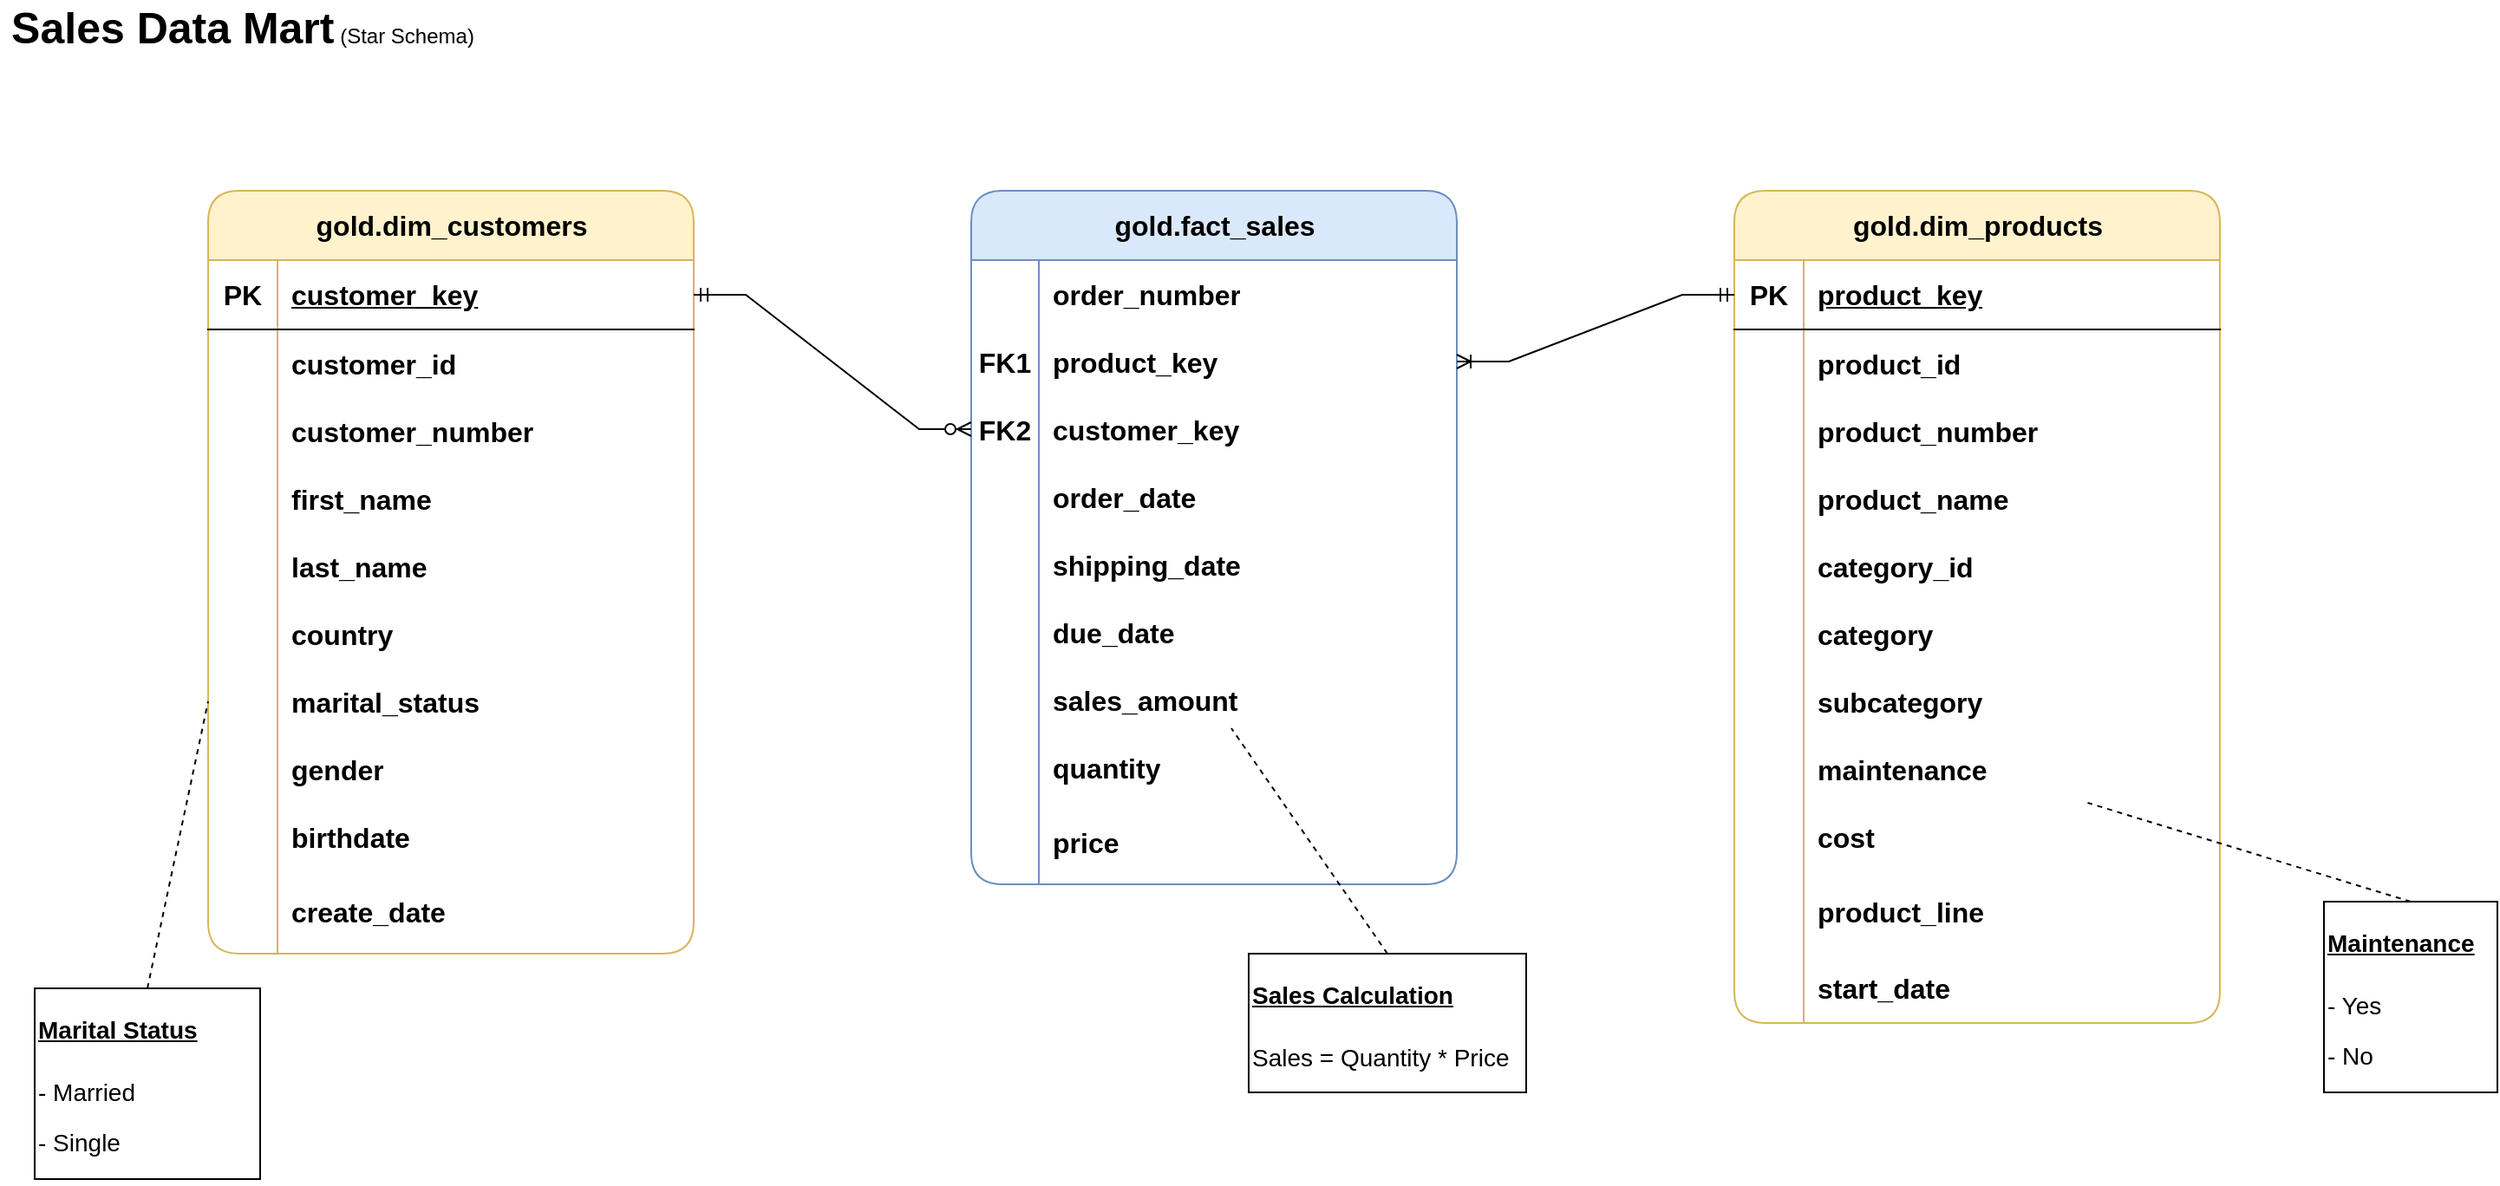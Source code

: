 <mxfile version="27.0.9">
  <diagram name="Page-1" id="QLJ5F9rMk6sv4ZRZFktZ">
    <mxGraphModel dx="662" dy="1015" grid="1" gridSize="10" guides="1" tooltips="1" connect="1" arrows="1" fold="1" page="1" pageScale="1" pageWidth="1920" pageHeight="1200" math="0" shadow="0">
      <root>
        <mxCell id="0" />
        <mxCell id="1" parent="0" />
        <mxCell id="c9gzcdYkhfpSSNdLox6r-1" value="&lt;b&gt;&lt;font style=&quot;font-size: 25px;&quot;&gt;Sales Data Mart&lt;/font&gt;&lt;/b&gt; (Star Schema)" style="text;html=1;align=center;verticalAlign=middle;whiteSpace=wrap;rounded=0;" parent="1" vertex="1">
          <mxGeometry x="40" y="50" width="280" height="30" as="geometry" />
        </mxCell>
        <mxCell id="c9gzcdYkhfpSSNdLox6r-2" value="gold.dim_customers" style="shape=table;startSize=40;container=1;collapsible=1;childLayout=tableLayout;fixedRows=1;rowLines=0;fontStyle=1;align=center;resizeLast=1;html=1;rounded=1;fontSize=16;fillColor=#fff2cc;strokeColor=#d6b656;" parent="1" vertex="1">
          <mxGeometry x="160" y="160" width="280" height="440" as="geometry" />
        </mxCell>
        <mxCell id="c9gzcdYkhfpSSNdLox6r-3" value="" style="shape=tableRow;horizontal=0;startSize=0;swimlaneHead=0;swimlaneBody=0;fillColor=none;collapsible=0;dropTarget=0;points=[[0,0.5],[1,0.5]];portConstraint=eastwest;top=0;left=0;right=0;bottom=1;fontSize=16;fontStyle=1" parent="c9gzcdYkhfpSSNdLox6r-2" vertex="1">
          <mxGeometry y="40" width="280" height="40" as="geometry" />
        </mxCell>
        <mxCell id="c9gzcdYkhfpSSNdLox6r-4" value="PK" style="shape=partialRectangle;connectable=0;fillColor=none;top=0;left=0;bottom=0;right=0;fontStyle=1;overflow=hidden;whiteSpace=wrap;html=1;fontSize=16;" parent="c9gzcdYkhfpSSNdLox6r-3" vertex="1">
          <mxGeometry width="40" height="40" as="geometry">
            <mxRectangle width="40" height="40" as="alternateBounds" />
          </mxGeometry>
        </mxCell>
        <mxCell id="c9gzcdYkhfpSSNdLox6r-5" value="customer_key" style="shape=partialRectangle;connectable=0;fillColor=none;top=0;left=0;bottom=0;right=0;align=left;spacingLeft=6;fontStyle=5;overflow=hidden;whiteSpace=wrap;html=1;fontSize=16;" parent="c9gzcdYkhfpSSNdLox6r-3" vertex="1">
          <mxGeometry x="40" width="240" height="40" as="geometry">
            <mxRectangle width="240" height="40" as="alternateBounds" />
          </mxGeometry>
        </mxCell>
        <mxCell id="c9gzcdYkhfpSSNdLox6r-6" value="" style="shape=tableRow;horizontal=0;startSize=0;swimlaneHead=0;swimlaneBody=0;fillColor=none;collapsible=0;dropTarget=0;points=[[0,0.5],[1,0.5]];portConstraint=eastwest;top=0;left=0;right=0;bottom=0;fontSize=16;fontStyle=1" parent="c9gzcdYkhfpSSNdLox6r-2" vertex="1">
          <mxGeometry y="80" width="280" height="39" as="geometry" />
        </mxCell>
        <mxCell id="c9gzcdYkhfpSSNdLox6r-7" value="" style="shape=partialRectangle;connectable=0;fillColor=none;top=0;left=0;bottom=0;right=0;editable=1;overflow=hidden;whiteSpace=wrap;html=1;fontSize=16;fontStyle=1" parent="c9gzcdYkhfpSSNdLox6r-6" vertex="1">
          <mxGeometry width="40" height="39" as="geometry">
            <mxRectangle width="40" height="39" as="alternateBounds" />
          </mxGeometry>
        </mxCell>
        <mxCell id="c9gzcdYkhfpSSNdLox6r-8" value="customer_id" style="shape=partialRectangle;connectable=0;fillColor=none;top=0;left=0;bottom=0;right=0;align=left;spacingLeft=6;overflow=hidden;whiteSpace=wrap;html=1;fontSize=16;fontStyle=1" parent="c9gzcdYkhfpSSNdLox6r-6" vertex="1">
          <mxGeometry x="40" width="240" height="39" as="geometry">
            <mxRectangle width="240" height="39" as="alternateBounds" />
          </mxGeometry>
        </mxCell>
        <mxCell id="c9gzcdYkhfpSSNdLox6r-9" value="" style="shape=tableRow;horizontal=0;startSize=0;swimlaneHead=0;swimlaneBody=0;fillColor=none;collapsible=0;dropTarget=0;points=[[0,0.5],[1,0.5]];portConstraint=eastwest;top=0;left=0;right=0;bottom=0;fontSize=16;fontStyle=1" parent="c9gzcdYkhfpSSNdLox6r-2" vertex="1">
          <mxGeometry y="119" width="280" height="39" as="geometry" />
        </mxCell>
        <mxCell id="c9gzcdYkhfpSSNdLox6r-10" value="" style="shape=partialRectangle;connectable=0;fillColor=none;top=0;left=0;bottom=0;right=0;editable=1;overflow=hidden;whiteSpace=wrap;html=1;fontSize=16;fontStyle=1" parent="c9gzcdYkhfpSSNdLox6r-9" vertex="1">
          <mxGeometry width="40" height="39" as="geometry">
            <mxRectangle width="40" height="39" as="alternateBounds" />
          </mxGeometry>
        </mxCell>
        <mxCell id="c9gzcdYkhfpSSNdLox6r-11" value="customer_number" style="shape=partialRectangle;connectable=0;fillColor=none;top=0;left=0;bottom=0;right=0;align=left;spacingLeft=6;overflow=hidden;whiteSpace=wrap;html=1;fontSize=16;fontStyle=1" parent="c9gzcdYkhfpSSNdLox6r-9" vertex="1">
          <mxGeometry x="40" width="240" height="39" as="geometry">
            <mxRectangle width="240" height="39" as="alternateBounds" />
          </mxGeometry>
        </mxCell>
        <mxCell id="c9gzcdYkhfpSSNdLox6r-12" value="" style="shape=tableRow;horizontal=0;startSize=0;swimlaneHead=0;swimlaneBody=0;fillColor=none;collapsible=0;dropTarget=0;points=[[0,0.5],[1,0.5]];portConstraint=eastwest;top=0;left=0;right=0;bottom=0;fontSize=16;fontStyle=1" parent="c9gzcdYkhfpSSNdLox6r-2" vertex="1">
          <mxGeometry y="158" width="280" height="39" as="geometry" />
        </mxCell>
        <mxCell id="c9gzcdYkhfpSSNdLox6r-13" value="" style="shape=partialRectangle;connectable=0;fillColor=none;top=0;left=0;bottom=0;right=0;editable=1;overflow=hidden;whiteSpace=wrap;html=1;fontSize=16;fontStyle=1" parent="c9gzcdYkhfpSSNdLox6r-12" vertex="1">
          <mxGeometry width="40" height="39" as="geometry">
            <mxRectangle width="40" height="39" as="alternateBounds" />
          </mxGeometry>
        </mxCell>
        <mxCell id="c9gzcdYkhfpSSNdLox6r-14" value="first_name" style="shape=partialRectangle;connectable=0;fillColor=none;top=0;left=0;bottom=0;right=0;align=left;spacingLeft=6;overflow=hidden;whiteSpace=wrap;html=1;fontSize=16;fontStyle=1" parent="c9gzcdYkhfpSSNdLox6r-12" vertex="1">
          <mxGeometry x="40" width="240" height="39" as="geometry">
            <mxRectangle width="240" height="39" as="alternateBounds" />
          </mxGeometry>
        </mxCell>
        <mxCell id="c9gzcdYkhfpSSNdLox6r-22" style="shape=tableRow;horizontal=0;startSize=0;swimlaneHead=0;swimlaneBody=0;fillColor=none;collapsible=0;dropTarget=0;points=[[0,0.5],[1,0.5]];portConstraint=eastwest;top=0;left=0;right=0;bottom=0;fontSize=16;fontStyle=1" parent="c9gzcdYkhfpSSNdLox6r-2" vertex="1">
          <mxGeometry y="197" width="280" height="39" as="geometry" />
        </mxCell>
        <mxCell id="c9gzcdYkhfpSSNdLox6r-23" style="shape=partialRectangle;connectable=0;fillColor=none;top=0;left=0;bottom=0;right=0;editable=1;overflow=hidden;whiteSpace=wrap;html=1;fontSize=16;fontStyle=1" parent="c9gzcdYkhfpSSNdLox6r-22" vertex="1">
          <mxGeometry width="40" height="39" as="geometry">
            <mxRectangle width="40" height="39" as="alternateBounds" />
          </mxGeometry>
        </mxCell>
        <mxCell id="c9gzcdYkhfpSSNdLox6r-24" value="last_name&lt;span style=&quot;white-space: pre;&quot;&gt;&#x9;&lt;/span&gt;&lt;span style=&quot;white-space: pre;&quot;&gt;&#x9;&lt;/span&gt;&lt;span style=&quot;white-space: pre;&quot;&gt;&#x9;&lt;/span&gt;&lt;span style=&quot;white-space: pre;&quot;&gt;&#x9;&lt;/span&gt;&lt;span style=&quot;white-space: pre;&quot;&gt;&#x9;&lt;/span&gt;" style="shape=partialRectangle;connectable=0;fillColor=none;top=0;left=0;bottom=0;right=0;align=left;spacingLeft=6;overflow=hidden;whiteSpace=wrap;html=1;fontSize=16;fontStyle=1" parent="c9gzcdYkhfpSSNdLox6r-22" vertex="1">
          <mxGeometry x="40" width="240" height="39" as="geometry">
            <mxRectangle width="240" height="39" as="alternateBounds" />
          </mxGeometry>
        </mxCell>
        <mxCell id="c9gzcdYkhfpSSNdLox6r-25" style="shape=tableRow;horizontal=0;startSize=0;swimlaneHead=0;swimlaneBody=0;fillColor=none;collapsible=0;dropTarget=0;points=[[0,0.5],[1,0.5]];portConstraint=eastwest;top=0;left=0;right=0;bottom=0;fontSize=16;fontStyle=1" parent="c9gzcdYkhfpSSNdLox6r-2" vertex="1">
          <mxGeometry y="236" width="280" height="39" as="geometry" />
        </mxCell>
        <mxCell id="c9gzcdYkhfpSSNdLox6r-26" style="shape=partialRectangle;connectable=0;fillColor=none;top=0;left=0;bottom=0;right=0;editable=1;overflow=hidden;whiteSpace=wrap;html=1;fontSize=16;fontStyle=1" parent="c9gzcdYkhfpSSNdLox6r-25" vertex="1">
          <mxGeometry width="40" height="39" as="geometry">
            <mxRectangle width="40" height="39" as="alternateBounds" />
          </mxGeometry>
        </mxCell>
        <mxCell id="c9gzcdYkhfpSSNdLox6r-27" value="country" style="shape=partialRectangle;connectable=0;fillColor=none;top=0;left=0;bottom=0;right=0;align=left;spacingLeft=6;overflow=hidden;whiteSpace=wrap;html=1;fontSize=16;fontStyle=1" parent="c9gzcdYkhfpSSNdLox6r-25" vertex="1">
          <mxGeometry x="40" width="240" height="39" as="geometry">
            <mxRectangle width="240" height="39" as="alternateBounds" />
          </mxGeometry>
        </mxCell>
        <mxCell id="c9gzcdYkhfpSSNdLox6r-28" style="shape=tableRow;horizontal=0;startSize=0;swimlaneHead=0;swimlaneBody=0;fillColor=none;collapsible=0;dropTarget=0;points=[[0,0.5],[1,0.5]];portConstraint=eastwest;top=0;left=0;right=0;bottom=0;fontSize=16;fontStyle=1" parent="c9gzcdYkhfpSSNdLox6r-2" vertex="1">
          <mxGeometry y="275" width="280" height="39" as="geometry" />
        </mxCell>
        <mxCell id="c9gzcdYkhfpSSNdLox6r-29" style="shape=partialRectangle;connectable=0;fillColor=none;top=0;left=0;bottom=0;right=0;editable=1;overflow=hidden;whiteSpace=wrap;html=1;fontSize=16;fontStyle=1" parent="c9gzcdYkhfpSSNdLox6r-28" vertex="1">
          <mxGeometry width="40" height="39" as="geometry">
            <mxRectangle width="40" height="39" as="alternateBounds" />
          </mxGeometry>
        </mxCell>
        <mxCell id="c9gzcdYkhfpSSNdLox6r-30" value="marital_status" style="shape=partialRectangle;connectable=0;fillColor=none;top=0;left=0;bottom=0;right=0;align=left;spacingLeft=6;overflow=hidden;whiteSpace=wrap;html=1;fontSize=16;fontStyle=1" parent="c9gzcdYkhfpSSNdLox6r-28" vertex="1">
          <mxGeometry x="40" width="240" height="39" as="geometry">
            <mxRectangle width="240" height="39" as="alternateBounds" />
          </mxGeometry>
        </mxCell>
        <mxCell id="c9gzcdYkhfpSSNdLox6r-31" style="shape=tableRow;horizontal=0;startSize=0;swimlaneHead=0;swimlaneBody=0;fillColor=none;collapsible=0;dropTarget=0;points=[[0,0.5],[1,0.5]];portConstraint=eastwest;top=0;left=0;right=0;bottom=0;fontSize=16;fontStyle=1" parent="c9gzcdYkhfpSSNdLox6r-2" vertex="1">
          <mxGeometry y="314" width="280" height="39" as="geometry" />
        </mxCell>
        <mxCell id="c9gzcdYkhfpSSNdLox6r-32" style="shape=partialRectangle;connectable=0;fillColor=none;top=0;left=0;bottom=0;right=0;editable=1;overflow=hidden;whiteSpace=wrap;html=1;fontSize=16;fontStyle=1" parent="c9gzcdYkhfpSSNdLox6r-31" vertex="1">
          <mxGeometry width="40" height="39" as="geometry">
            <mxRectangle width="40" height="39" as="alternateBounds" />
          </mxGeometry>
        </mxCell>
        <mxCell id="c9gzcdYkhfpSSNdLox6r-33" value="gender" style="shape=partialRectangle;connectable=0;fillColor=none;top=0;left=0;bottom=0;right=0;align=left;spacingLeft=6;overflow=hidden;whiteSpace=wrap;html=1;fontSize=16;fontStyle=1" parent="c9gzcdYkhfpSSNdLox6r-31" vertex="1">
          <mxGeometry x="40" width="240" height="39" as="geometry">
            <mxRectangle width="240" height="39" as="alternateBounds" />
          </mxGeometry>
        </mxCell>
        <mxCell id="c9gzcdYkhfpSSNdLox6r-34" style="shape=tableRow;horizontal=0;startSize=0;swimlaneHead=0;swimlaneBody=0;fillColor=none;collapsible=0;dropTarget=0;points=[[0,0.5],[1,0.5]];portConstraint=eastwest;top=0;left=0;right=0;bottom=0;fontSize=16;fontStyle=1" parent="c9gzcdYkhfpSSNdLox6r-2" vertex="1">
          <mxGeometry y="353" width="280" height="39" as="geometry" />
        </mxCell>
        <mxCell id="c9gzcdYkhfpSSNdLox6r-35" style="shape=partialRectangle;connectable=0;fillColor=none;top=0;left=0;bottom=0;right=0;editable=1;overflow=hidden;whiteSpace=wrap;html=1;fontSize=16;fontStyle=1" parent="c9gzcdYkhfpSSNdLox6r-34" vertex="1">
          <mxGeometry width="40" height="39" as="geometry">
            <mxRectangle width="40" height="39" as="alternateBounds" />
          </mxGeometry>
        </mxCell>
        <mxCell id="c9gzcdYkhfpSSNdLox6r-36" value="birthdate" style="shape=partialRectangle;connectable=0;fillColor=none;top=0;left=0;bottom=0;right=0;align=left;spacingLeft=6;overflow=hidden;whiteSpace=wrap;html=1;fontSize=16;fontStyle=1" parent="c9gzcdYkhfpSSNdLox6r-34" vertex="1">
          <mxGeometry x="40" width="240" height="39" as="geometry">
            <mxRectangle width="240" height="39" as="alternateBounds" />
          </mxGeometry>
        </mxCell>
        <mxCell id="c9gzcdYkhfpSSNdLox6r-37" style="shape=tableRow;horizontal=0;startSize=0;swimlaneHead=0;swimlaneBody=0;fillColor=none;collapsible=0;dropTarget=0;points=[[0,0.5],[1,0.5]];portConstraint=eastwest;top=0;left=0;right=0;bottom=0;fontSize=16;fontStyle=1" parent="c9gzcdYkhfpSSNdLox6r-2" vertex="1">
          <mxGeometry y="392" width="280" height="48" as="geometry" />
        </mxCell>
        <mxCell id="c9gzcdYkhfpSSNdLox6r-38" style="shape=partialRectangle;connectable=0;fillColor=none;top=0;left=0;bottom=0;right=0;editable=1;overflow=hidden;whiteSpace=wrap;html=1;fontSize=16;fontStyle=1" parent="c9gzcdYkhfpSSNdLox6r-37" vertex="1">
          <mxGeometry width="40" height="48" as="geometry">
            <mxRectangle width="40" height="48" as="alternateBounds" />
          </mxGeometry>
        </mxCell>
        <mxCell id="c9gzcdYkhfpSSNdLox6r-39" value="create_date" style="shape=partialRectangle;connectable=0;fillColor=none;top=0;left=0;bottom=0;right=0;align=left;spacingLeft=6;overflow=hidden;whiteSpace=wrap;html=1;fontSize=16;fontStyle=1" parent="c9gzcdYkhfpSSNdLox6r-37" vertex="1">
          <mxGeometry x="40" width="240" height="48" as="geometry">
            <mxRectangle width="240" height="48" as="alternateBounds" />
          </mxGeometry>
        </mxCell>
        <mxCell id="c9gzcdYkhfpSSNdLox6r-71" value="gold.dim_products" style="shape=table;startSize=40;container=1;collapsible=1;childLayout=tableLayout;fixedRows=1;rowLines=0;fontStyle=1;align=center;resizeLast=1;html=1;rounded=1;fontSize=16;fillColor=#fff2cc;strokeColor=#d6b656;" parent="1" vertex="1">
          <mxGeometry x="1040" y="160" width="280" height="480.0" as="geometry" />
        </mxCell>
        <mxCell id="c9gzcdYkhfpSSNdLox6r-72" value="" style="shape=tableRow;horizontal=0;startSize=0;swimlaneHead=0;swimlaneBody=0;fillColor=none;collapsible=0;dropTarget=0;points=[[0,0.5],[1,0.5]];portConstraint=eastwest;top=0;left=0;right=0;bottom=1;fontSize=16;fontStyle=1" parent="c9gzcdYkhfpSSNdLox6r-71" vertex="1">
          <mxGeometry y="40" width="280" height="40" as="geometry" />
        </mxCell>
        <mxCell id="c9gzcdYkhfpSSNdLox6r-73" value="PK" style="shape=partialRectangle;connectable=0;fillColor=none;top=0;left=0;bottom=0;right=0;fontStyle=1;overflow=hidden;whiteSpace=wrap;html=1;fontSize=16;" parent="c9gzcdYkhfpSSNdLox6r-72" vertex="1">
          <mxGeometry width="40" height="40" as="geometry">
            <mxRectangle width="40" height="40" as="alternateBounds" />
          </mxGeometry>
        </mxCell>
        <mxCell id="c9gzcdYkhfpSSNdLox6r-74" value="product_key" style="shape=partialRectangle;connectable=0;fillColor=none;top=0;left=0;bottom=0;right=0;align=left;spacingLeft=6;fontStyle=5;overflow=hidden;whiteSpace=wrap;html=1;fontSize=16;" parent="c9gzcdYkhfpSSNdLox6r-72" vertex="1">
          <mxGeometry x="40" width="240" height="40" as="geometry">
            <mxRectangle width="240" height="40" as="alternateBounds" />
          </mxGeometry>
        </mxCell>
        <mxCell id="c9gzcdYkhfpSSNdLox6r-75" value="" style="shape=tableRow;horizontal=0;startSize=0;swimlaneHead=0;swimlaneBody=0;fillColor=none;collapsible=0;dropTarget=0;points=[[0,0.5],[1,0.5]];portConstraint=eastwest;top=0;left=0;right=0;bottom=0;fontSize=16;fontStyle=1" parent="c9gzcdYkhfpSSNdLox6r-71" vertex="1">
          <mxGeometry y="80" width="280" height="39" as="geometry" />
        </mxCell>
        <mxCell id="c9gzcdYkhfpSSNdLox6r-76" value="" style="shape=partialRectangle;connectable=0;fillColor=none;top=0;left=0;bottom=0;right=0;editable=1;overflow=hidden;whiteSpace=wrap;html=1;fontSize=16;fontStyle=1" parent="c9gzcdYkhfpSSNdLox6r-75" vertex="1">
          <mxGeometry width="40" height="39" as="geometry">
            <mxRectangle width="40" height="39" as="alternateBounds" />
          </mxGeometry>
        </mxCell>
        <mxCell id="c9gzcdYkhfpSSNdLox6r-77" value="product_id" style="shape=partialRectangle;connectable=0;fillColor=none;top=0;left=0;bottom=0;right=0;align=left;spacingLeft=6;overflow=hidden;whiteSpace=wrap;html=1;fontSize=16;fontStyle=1" parent="c9gzcdYkhfpSSNdLox6r-75" vertex="1">
          <mxGeometry x="40" width="240" height="39" as="geometry">
            <mxRectangle width="240" height="39" as="alternateBounds" />
          </mxGeometry>
        </mxCell>
        <mxCell id="c9gzcdYkhfpSSNdLox6r-78" value="" style="shape=tableRow;horizontal=0;startSize=0;swimlaneHead=0;swimlaneBody=0;fillColor=none;collapsible=0;dropTarget=0;points=[[0,0.5],[1,0.5]];portConstraint=eastwest;top=0;left=0;right=0;bottom=0;fontSize=16;fontStyle=1" parent="c9gzcdYkhfpSSNdLox6r-71" vertex="1">
          <mxGeometry y="119" width="280" height="39" as="geometry" />
        </mxCell>
        <mxCell id="c9gzcdYkhfpSSNdLox6r-79" value="" style="shape=partialRectangle;connectable=0;fillColor=none;top=0;left=0;bottom=0;right=0;editable=1;overflow=hidden;whiteSpace=wrap;html=1;fontSize=16;fontStyle=1" parent="c9gzcdYkhfpSSNdLox6r-78" vertex="1">
          <mxGeometry width="40" height="39" as="geometry">
            <mxRectangle width="40" height="39" as="alternateBounds" />
          </mxGeometry>
        </mxCell>
        <mxCell id="c9gzcdYkhfpSSNdLox6r-80" value="product_number" style="shape=partialRectangle;connectable=0;fillColor=none;top=0;left=0;bottom=0;right=0;align=left;spacingLeft=6;overflow=hidden;whiteSpace=wrap;html=1;fontSize=16;fontStyle=1" parent="c9gzcdYkhfpSSNdLox6r-78" vertex="1">
          <mxGeometry x="40" width="240" height="39" as="geometry">
            <mxRectangle width="240" height="39" as="alternateBounds" />
          </mxGeometry>
        </mxCell>
        <mxCell id="c9gzcdYkhfpSSNdLox6r-81" value="" style="shape=tableRow;horizontal=0;startSize=0;swimlaneHead=0;swimlaneBody=0;fillColor=none;collapsible=0;dropTarget=0;points=[[0,0.5],[1,0.5]];portConstraint=eastwest;top=0;left=0;right=0;bottom=0;fontSize=16;fontStyle=1" parent="c9gzcdYkhfpSSNdLox6r-71" vertex="1">
          <mxGeometry y="158" width="280" height="39" as="geometry" />
        </mxCell>
        <mxCell id="c9gzcdYkhfpSSNdLox6r-82" value="" style="shape=partialRectangle;connectable=0;fillColor=none;top=0;left=0;bottom=0;right=0;editable=1;overflow=hidden;whiteSpace=wrap;html=1;fontSize=16;fontStyle=1" parent="c9gzcdYkhfpSSNdLox6r-81" vertex="1">
          <mxGeometry width="40" height="39" as="geometry">
            <mxRectangle width="40" height="39" as="alternateBounds" />
          </mxGeometry>
        </mxCell>
        <mxCell id="c9gzcdYkhfpSSNdLox6r-83" value="product_name" style="shape=partialRectangle;connectable=0;fillColor=none;top=0;left=0;bottom=0;right=0;align=left;spacingLeft=6;overflow=hidden;whiteSpace=wrap;html=1;fontSize=16;fontStyle=1" parent="c9gzcdYkhfpSSNdLox6r-81" vertex="1">
          <mxGeometry x="40" width="240" height="39" as="geometry">
            <mxRectangle width="240" height="39" as="alternateBounds" />
          </mxGeometry>
        </mxCell>
        <mxCell id="c9gzcdYkhfpSSNdLox6r-84" style="shape=tableRow;horizontal=0;startSize=0;swimlaneHead=0;swimlaneBody=0;fillColor=none;collapsible=0;dropTarget=0;points=[[0,0.5],[1,0.5]];portConstraint=eastwest;top=0;left=0;right=0;bottom=0;fontSize=16;fontStyle=1" parent="c9gzcdYkhfpSSNdLox6r-71" vertex="1">
          <mxGeometry y="197" width="280" height="39" as="geometry" />
        </mxCell>
        <mxCell id="c9gzcdYkhfpSSNdLox6r-85" style="shape=partialRectangle;connectable=0;fillColor=none;top=0;left=0;bottom=0;right=0;editable=1;overflow=hidden;whiteSpace=wrap;html=1;fontSize=16;fontStyle=1" parent="c9gzcdYkhfpSSNdLox6r-84" vertex="1">
          <mxGeometry width="40" height="39" as="geometry">
            <mxRectangle width="40" height="39" as="alternateBounds" />
          </mxGeometry>
        </mxCell>
        <mxCell id="c9gzcdYkhfpSSNdLox6r-86" value="category_id" style="shape=partialRectangle;connectable=0;fillColor=none;top=0;left=0;bottom=0;right=0;align=left;spacingLeft=6;overflow=hidden;whiteSpace=wrap;html=1;fontSize=16;fontStyle=1" parent="c9gzcdYkhfpSSNdLox6r-84" vertex="1">
          <mxGeometry x="40" width="240" height="39" as="geometry">
            <mxRectangle width="240" height="39" as="alternateBounds" />
          </mxGeometry>
        </mxCell>
        <mxCell id="c9gzcdYkhfpSSNdLox6r-87" style="shape=tableRow;horizontal=0;startSize=0;swimlaneHead=0;swimlaneBody=0;fillColor=none;collapsible=0;dropTarget=0;points=[[0,0.5],[1,0.5]];portConstraint=eastwest;top=0;left=0;right=0;bottom=0;fontSize=16;fontStyle=1" parent="c9gzcdYkhfpSSNdLox6r-71" vertex="1">
          <mxGeometry y="236" width="280" height="39" as="geometry" />
        </mxCell>
        <mxCell id="c9gzcdYkhfpSSNdLox6r-88" style="shape=partialRectangle;connectable=0;fillColor=none;top=0;left=0;bottom=0;right=0;editable=1;overflow=hidden;whiteSpace=wrap;html=1;fontSize=16;fontStyle=1" parent="c9gzcdYkhfpSSNdLox6r-87" vertex="1">
          <mxGeometry width="40" height="39" as="geometry">
            <mxRectangle width="40" height="39" as="alternateBounds" />
          </mxGeometry>
        </mxCell>
        <mxCell id="c9gzcdYkhfpSSNdLox6r-89" value="category" style="shape=partialRectangle;connectable=0;fillColor=none;top=0;left=0;bottom=0;right=0;align=left;spacingLeft=6;overflow=hidden;whiteSpace=wrap;html=1;fontSize=16;fontStyle=1" parent="c9gzcdYkhfpSSNdLox6r-87" vertex="1">
          <mxGeometry x="40" width="240" height="39" as="geometry">
            <mxRectangle width="240" height="39" as="alternateBounds" />
          </mxGeometry>
        </mxCell>
        <mxCell id="c9gzcdYkhfpSSNdLox6r-90" style="shape=tableRow;horizontal=0;startSize=0;swimlaneHead=0;swimlaneBody=0;fillColor=none;collapsible=0;dropTarget=0;points=[[0,0.5],[1,0.5]];portConstraint=eastwest;top=0;left=0;right=0;bottom=0;fontSize=16;fontStyle=1" parent="c9gzcdYkhfpSSNdLox6r-71" vertex="1">
          <mxGeometry y="275" width="280" height="39" as="geometry" />
        </mxCell>
        <mxCell id="c9gzcdYkhfpSSNdLox6r-91" style="shape=partialRectangle;connectable=0;fillColor=none;top=0;left=0;bottom=0;right=0;editable=1;overflow=hidden;whiteSpace=wrap;html=1;fontSize=16;fontStyle=1" parent="c9gzcdYkhfpSSNdLox6r-90" vertex="1">
          <mxGeometry width="40" height="39" as="geometry">
            <mxRectangle width="40" height="39" as="alternateBounds" />
          </mxGeometry>
        </mxCell>
        <mxCell id="c9gzcdYkhfpSSNdLox6r-92" value="subcategory" style="shape=partialRectangle;connectable=0;fillColor=none;top=0;left=0;bottom=0;right=0;align=left;spacingLeft=6;overflow=hidden;whiteSpace=wrap;html=1;fontSize=16;fontStyle=1" parent="c9gzcdYkhfpSSNdLox6r-90" vertex="1">
          <mxGeometry x="40" width="240" height="39" as="geometry">
            <mxRectangle width="240" height="39" as="alternateBounds" />
          </mxGeometry>
        </mxCell>
        <mxCell id="c9gzcdYkhfpSSNdLox6r-93" style="shape=tableRow;horizontal=0;startSize=0;swimlaneHead=0;swimlaneBody=0;fillColor=none;collapsible=0;dropTarget=0;points=[[0,0.5],[1,0.5]];portConstraint=eastwest;top=0;left=0;right=0;bottom=0;fontSize=16;fontStyle=1" parent="c9gzcdYkhfpSSNdLox6r-71" vertex="1">
          <mxGeometry y="314" width="280" height="39" as="geometry" />
        </mxCell>
        <mxCell id="c9gzcdYkhfpSSNdLox6r-94" style="shape=partialRectangle;connectable=0;fillColor=none;top=0;left=0;bottom=0;right=0;editable=1;overflow=hidden;whiteSpace=wrap;html=1;fontSize=16;fontStyle=1" parent="c9gzcdYkhfpSSNdLox6r-93" vertex="1">
          <mxGeometry width="40" height="39" as="geometry">
            <mxRectangle width="40" height="39" as="alternateBounds" />
          </mxGeometry>
        </mxCell>
        <mxCell id="c9gzcdYkhfpSSNdLox6r-95" value="maintenance" style="shape=partialRectangle;connectable=0;fillColor=none;top=0;left=0;bottom=0;right=0;align=left;spacingLeft=6;overflow=hidden;whiteSpace=wrap;html=1;fontSize=16;fontStyle=1" parent="c9gzcdYkhfpSSNdLox6r-93" vertex="1">
          <mxGeometry x="40" width="240" height="39" as="geometry">
            <mxRectangle width="240" height="39" as="alternateBounds" />
          </mxGeometry>
        </mxCell>
        <mxCell id="c9gzcdYkhfpSSNdLox6r-96" style="shape=tableRow;horizontal=0;startSize=0;swimlaneHead=0;swimlaneBody=0;fillColor=none;collapsible=0;dropTarget=0;points=[[0,0.5],[1,0.5]];portConstraint=eastwest;top=0;left=0;right=0;bottom=0;fontSize=16;fontStyle=1" parent="c9gzcdYkhfpSSNdLox6r-71" vertex="1">
          <mxGeometry y="353" width="280" height="39" as="geometry" />
        </mxCell>
        <mxCell id="c9gzcdYkhfpSSNdLox6r-97" style="shape=partialRectangle;connectable=0;fillColor=none;top=0;left=0;bottom=0;right=0;editable=1;overflow=hidden;whiteSpace=wrap;html=1;fontSize=16;fontStyle=1" parent="c9gzcdYkhfpSSNdLox6r-96" vertex="1">
          <mxGeometry width="40" height="39" as="geometry">
            <mxRectangle width="40" height="39" as="alternateBounds" />
          </mxGeometry>
        </mxCell>
        <mxCell id="c9gzcdYkhfpSSNdLox6r-98" value="cost" style="shape=partialRectangle;connectable=0;fillColor=none;top=0;left=0;bottom=0;right=0;align=left;spacingLeft=6;overflow=hidden;whiteSpace=wrap;html=1;fontSize=16;fontStyle=1" parent="c9gzcdYkhfpSSNdLox6r-96" vertex="1">
          <mxGeometry x="40" width="240" height="39" as="geometry">
            <mxRectangle width="240" height="39" as="alternateBounds" />
          </mxGeometry>
        </mxCell>
        <mxCell id="c9gzcdYkhfpSSNdLox6r-99" style="shape=tableRow;horizontal=0;startSize=0;swimlaneHead=0;swimlaneBody=0;fillColor=none;collapsible=0;dropTarget=0;points=[[0,0.5],[1,0.5]];portConstraint=eastwest;top=0;left=0;right=0;bottom=0;fontSize=16;fontStyle=1" parent="c9gzcdYkhfpSSNdLox6r-71" vertex="1">
          <mxGeometry y="392" width="280" height="48" as="geometry" />
        </mxCell>
        <mxCell id="c9gzcdYkhfpSSNdLox6r-100" style="shape=partialRectangle;connectable=0;fillColor=none;top=0;left=0;bottom=0;right=0;editable=1;overflow=hidden;whiteSpace=wrap;html=1;fontSize=16;fontStyle=1" parent="c9gzcdYkhfpSSNdLox6r-99" vertex="1">
          <mxGeometry width="40" height="48" as="geometry">
            <mxRectangle width="40" height="48" as="alternateBounds" />
          </mxGeometry>
        </mxCell>
        <mxCell id="c9gzcdYkhfpSSNdLox6r-101" value="product_line" style="shape=partialRectangle;connectable=0;fillColor=none;top=0;left=0;bottom=0;right=0;align=left;spacingLeft=6;overflow=hidden;whiteSpace=wrap;html=1;fontSize=16;fontStyle=1" parent="c9gzcdYkhfpSSNdLox6r-99" vertex="1">
          <mxGeometry x="40" width="240" height="48" as="geometry">
            <mxRectangle width="240" height="48" as="alternateBounds" />
          </mxGeometry>
        </mxCell>
        <mxCell id="c9gzcdYkhfpSSNdLox6r-102" style="shape=tableRow;horizontal=0;startSize=0;swimlaneHead=0;swimlaneBody=0;fillColor=none;collapsible=0;dropTarget=0;points=[[0,0.5],[1,0.5]];portConstraint=eastwest;top=0;left=0;right=0;bottom=0;fontSize=16;fontStyle=1" parent="c9gzcdYkhfpSSNdLox6r-71" vertex="1">
          <mxGeometry y="440" width="280" height="40" as="geometry" />
        </mxCell>
        <mxCell id="c9gzcdYkhfpSSNdLox6r-103" style="shape=partialRectangle;connectable=0;fillColor=none;top=0;left=0;bottom=0;right=0;editable=1;overflow=hidden;whiteSpace=wrap;html=1;fontSize=16;fontStyle=1" parent="c9gzcdYkhfpSSNdLox6r-102" vertex="1">
          <mxGeometry width="40" height="40" as="geometry">
            <mxRectangle width="40" height="40" as="alternateBounds" />
          </mxGeometry>
        </mxCell>
        <mxCell id="c9gzcdYkhfpSSNdLox6r-104" value="start_date" style="shape=partialRectangle;connectable=0;fillColor=none;top=0;left=0;bottom=0;right=0;align=left;spacingLeft=6;overflow=hidden;whiteSpace=wrap;html=1;fontSize=16;fontStyle=1" parent="c9gzcdYkhfpSSNdLox6r-102" vertex="1">
          <mxGeometry x="40" width="240" height="40" as="geometry">
            <mxRectangle width="240" height="40" as="alternateBounds" />
          </mxGeometry>
        </mxCell>
        <mxCell id="c9gzcdYkhfpSSNdLox6r-105" value="gold.fact_sales" style="shape=table;startSize=40;container=1;collapsible=1;childLayout=tableLayout;fixedRows=1;rowLines=0;fontStyle=1;align=center;resizeLast=1;html=1;rounded=1;fontSize=16;fillColor=#dae8fc;strokeColor=#6c8ebf;" parent="1" vertex="1">
          <mxGeometry x="600" y="160" width="280" height="400.0" as="geometry" />
        </mxCell>
        <mxCell id="c9gzcdYkhfpSSNdLox6r-109" value="" style="shape=tableRow;horizontal=0;startSize=0;swimlaneHead=0;swimlaneBody=0;fillColor=none;collapsible=0;dropTarget=0;points=[[0,0.5],[1,0.5]];portConstraint=eastwest;top=0;left=0;right=0;bottom=0;fontSize=16;fontStyle=1" parent="c9gzcdYkhfpSSNdLox6r-105" vertex="1">
          <mxGeometry y="40" width="280" height="39" as="geometry" />
        </mxCell>
        <mxCell id="c9gzcdYkhfpSSNdLox6r-110" value="" style="shape=partialRectangle;connectable=0;fillColor=none;top=0;left=0;bottom=0;right=0;editable=1;overflow=hidden;whiteSpace=wrap;html=1;fontSize=16;fontStyle=1" parent="c9gzcdYkhfpSSNdLox6r-109" vertex="1">
          <mxGeometry width="39" height="39" as="geometry">
            <mxRectangle width="39" height="39" as="alternateBounds" />
          </mxGeometry>
        </mxCell>
        <mxCell id="c9gzcdYkhfpSSNdLox6r-111" value="order_number" style="shape=partialRectangle;connectable=0;fillColor=none;top=0;left=0;bottom=0;right=0;align=left;spacingLeft=6;overflow=hidden;whiteSpace=wrap;html=1;fontSize=16;fontStyle=1" parent="c9gzcdYkhfpSSNdLox6r-109" vertex="1">
          <mxGeometry x="39" width="241" height="39" as="geometry">
            <mxRectangle width="241" height="39" as="alternateBounds" />
          </mxGeometry>
        </mxCell>
        <mxCell id="c9gzcdYkhfpSSNdLox6r-112" value="" style="shape=tableRow;horizontal=0;startSize=0;swimlaneHead=0;swimlaneBody=0;fillColor=none;collapsible=0;dropTarget=0;points=[[0,0.5],[1,0.5]];portConstraint=eastwest;top=0;left=0;right=0;bottom=0;fontSize=16;fontStyle=1" parent="c9gzcdYkhfpSSNdLox6r-105" vertex="1">
          <mxGeometry y="79" width="280" height="39" as="geometry" />
        </mxCell>
        <mxCell id="c9gzcdYkhfpSSNdLox6r-113" value="FK1" style="shape=partialRectangle;connectable=0;fillColor=none;top=0;left=0;bottom=0;right=0;editable=1;overflow=hidden;whiteSpace=wrap;html=1;fontSize=16;fontStyle=1" parent="c9gzcdYkhfpSSNdLox6r-112" vertex="1">
          <mxGeometry width="39" height="39" as="geometry">
            <mxRectangle width="39" height="39" as="alternateBounds" />
          </mxGeometry>
        </mxCell>
        <mxCell id="c9gzcdYkhfpSSNdLox6r-114" value="product_key" style="shape=partialRectangle;connectable=0;fillColor=none;top=0;left=0;bottom=0;right=0;align=left;spacingLeft=6;overflow=hidden;whiteSpace=wrap;html=1;fontSize=16;fontStyle=1" parent="c9gzcdYkhfpSSNdLox6r-112" vertex="1">
          <mxGeometry x="39" width="241" height="39" as="geometry">
            <mxRectangle width="241" height="39" as="alternateBounds" />
          </mxGeometry>
        </mxCell>
        <mxCell id="c9gzcdYkhfpSSNdLox6r-115" value="" style="shape=tableRow;horizontal=0;startSize=0;swimlaneHead=0;swimlaneBody=0;fillColor=none;collapsible=0;dropTarget=0;points=[[0,0.5],[1,0.5]];portConstraint=eastwest;top=0;left=0;right=0;bottom=0;fontSize=16;fontStyle=1" parent="c9gzcdYkhfpSSNdLox6r-105" vertex="1">
          <mxGeometry y="118" width="280" height="39" as="geometry" />
        </mxCell>
        <mxCell id="c9gzcdYkhfpSSNdLox6r-116" value="FK2" style="shape=partialRectangle;connectable=0;fillColor=none;top=0;left=0;bottom=0;right=0;editable=1;overflow=hidden;whiteSpace=wrap;html=1;fontSize=16;fontStyle=1" parent="c9gzcdYkhfpSSNdLox6r-115" vertex="1">
          <mxGeometry width="39" height="39" as="geometry">
            <mxRectangle width="39" height="39" as="alternateBounds" />
          </mxGeometry>
        </mxCell>
        <mxCell id="c9gzcdYkhfpSSNdLox6r-117" value="customer_key" style="shape=partialRectangle;connectable=0;fillColor=none;top=0;left=0;bottom=0;right=0;align=left;spacingLeft=6;overflow=hidden;whiteSpace=wrap;html=1;fontSize=16;fontStyle=1" parent="c9gzcdYkhfpSSNdLox6r-115" vertex="1">
          <mxGeometry x="39" width="241" height="39" as="geometry">
            <mxRectangle width="241" height="39" as="alternateBounds" />
          </mxGeometry>
        </mxCell>
        <mxCell id="c9gzcdYkhfpSSNdLox6r-118" style="shape=tableRow;horizontal=0;startSize=0;swimlaneHead=0;swimlaneBody=0;fillColor=none;collapsible=0;dropTarget=0;points=[[0,0.5],[1,0.5]];portConstraint=eastwest;top=0;left=0;right=0;bottom=0;fontSize=16;fontStyle=1" parent="c9gzcdYkhfpSSNdLox6r-105" vertex="1">
          <mxGeometry y="157" width="280" height="39" as="geometry" />
        </mxCell>
        <mxCell id="c9gzcdYkhfpSSNdLox6r-119" style="shape=partialRectangle;connectable=0;fillColor=none;top=0;left=0;bottom=0;right=0;editable=1;overflow=hidden;whiteSpace=wrap;html=1;fontSize=16;fontStyle=1" parent="c9gzcdYkhfpSSNdLox6r-118" vertex="1">
          <mxGeometry width="39" height="39" as="geometry">
            <mxRectangle width="39" height="39" as="alternateBounds" />
          </mxGeometry>
        </mxCell>
        <mxCell id="c9gzcdYkhfpSSNdLox6r-120" value="order_date" style="shape=partialRectangle;connectable=0;fillColor=none;top=0;left=0;bottom=0;right=0;align=left;spacingLeft=6;overflow=hidden;whiteSpace=wrap;html=1;fontSize=16;fontStyle=1" parent="c9gzcdYkhfpSSNdLox6r-118" vertex="1">
          <mxGeometry x="39" width="241" height="39" as="geometry">
            <mxRectangle width="241" height="39" as="alternateBounds" />
          </mxGeometry>
        </mxCell>
        <mxCell id="c9gzcdYkhfpSSNdLox6r-121" style="shape=tableRow;horizontal=0;startSize=0;swimlaneHead=0;swimlaneBody=0;fillColor=none;collapsible=0;dropTarget=0;points=[[0,0.5],[1,0.5]];portConstraint=eastwest;top=0;left=0;right=0;bottom=0;fontSize=16;fontStyle=1" parent="c9gzcdYkhfpSSNdLox6r-105" vertex="1">
          <mxGeometry y="196" width="280" height="39" as="geometry" />
        </mxCell>
        <mxCell id="c9gzcdYkhfpSSNdLox6r-122" style="shape=partialRectangle;connectable=0;fillColor=none;top=0;left=0;bottom=0;right=0;editable=1;overflow=hidden;whiteSpace=wrap;html=1;fontSize=16;fontStyle=1" parent="c9gzcdYkhfpSSNdLox6r-121" vertex="1">
          <mxGeometry width="39" height="39" as="geometry">
            <mxRectangle width="39" height="39" as="alternateBounds" />
          </mxGeometry>
        </mxCell>
        <mxCell id="c9gzcdYkhfpSSNdLox6r-123" value="shipping_date" style="shape=partialRectangle;connectable=0;fillColor=none;top=0;left=0;bottom=0;right=0;align=left;spacingLeft=6;overflow=hidden;whiteSpace=wrap;html=1;fontSize=16;fontStyle=1" parent="c9gzcdYkhfpSSNdLox6r-121" vertex="1">
          <mxGeometry x="39" width="241" height="39" as="geometry">
            <mxRectangle width="241" height="39" as="alternateBounds" />
          </mxGeometry>
        </mxCell>
        <mxCell id="c9gzcdYkhfpSSNdLox6r-124" style="shape=tableRow;horizontal=0;startSize=0;swimlaneHead=0;swimlaneBody=0;fillColor=none;collapsible=0;dropTarget=0;points=[[0,0.5],[1,0.5]];portConstraint=eastwest;top=0;left=0;right=0;bottom=0;fontSize=16;fontStyle=1" parent="c9gzcdYkhfpSSNdLox6r-105" vertex="1">
          <mxGeometry y="235" width="280" height="39" as="geometry" />
        </mxCell>
        <mxCell id="c9gzcdYkhfpSSNdLox6r-125" style="shape=partialRectangle;connectable=0;fillColor=none;top=0;left=0;bottom=0;right=0;editable=1;overflow=hidden;whiteSpace=wrap;html=1;fontSize=16;fontStyle=1" parent="c9gzcdYkhfpSSNdLox6r-124" vertex="1">
          <mxGeometry width="39" height="39" as="geometry">
            <mxRectangle width="39" height="39" as="alternateBounds" />
          </mxGeometry>
        </mxCell>
        <mxCell id="c9gzcdYkhfpSSNdLox6r-126" value="due_date" style="shape=partialRectangle;connectable=0;fillColor=none;top=0;left=0;bottom=0;right=0;align=left;spacingLeft=6;overflow=hidden;whiteSpace=wrap;html=1;fontSize=16;fontStyle=1" parent="c9gzcdYkhfpSSNdLox6r-124" vertex="1">
          <mxGeometry x="39" width="241" height="39" as="geometry">
            <mxRectangle width="241" height="39" as="alternateBounds" />
          </mxGeometry>
        </mxCell>
        <mxCell id="c9gzcdYkhfpSSNdLox6r-127" style="shape=tableRow;horizontal=0;startSize=0;swimlaneHead=0;swimlaneBody=0;fillColor=none;collapsible=0;dropTarget=0;points=[[0,0.5],[1,0.5]];portConstraint=eastwest;top=0;left=0;right=0;bottom=0;fontSize=16;fontStyle=1" parent="c9gzcdYkhfpSSNdLox6r-105" vertex="1">
          <mxGeometry y="274" width="280" height="39" as="geometry" />
        </mxCell>
        <mxCell id="c9gzcdYkhfpSSNdLox6r-128" style="shape=partialRectangle;connectable=0;fillColor=none;top=0;left=0;bottom=0;right=0;editable=1;overflow=hidden;whiteSpace=wrap;html=1;fontSize=16;fontStyle=1" parent="c9gzcdYkhfpSSNdLox6r-127" vertex="1">
          <mxGeometry width="39" height="39" as="geometry">
            <mxRectangle width="39" height="39" as="alternateBounds" />
          </mxGeometry>
        </mxCell>
        <mxCell id="c9gzcdYkhfpSSNdLox6r-129" value="sales_amount" style="shape=partialRectangle;connectable=0;fillColor=none;top=0;left=0;bottom=0;right=0;align=left;spacingLeft=6;overflow=hidden;whiteSpace=wrap;html=1;fontSize=16;fontStyle=1" parent="c9gzcdYkhfpSSNdLox6r-127" vertex="1">
          <mxGeometry x="39" width="241" height="39" as="geometry">
            <mxRectangle width="241" height="39" as="alternateBounds" />
          </mxGeometry>
        </mxCell>
        <mxCell id="c9gzcdYkhfpSSNdLox6r-130" style="shape=tableRow;horizontal=0;startSize=0;swimlaneHead=0;swimlaneBody=0;fillColor=none;collapsible=0;dropTarget=0;points=[[0,0.5],[1,0.5]];portConstraint=eastwest;top=0;left=0;right=0;bottom=0;fontSize=16;fontStyle=1" parent="c9gzcdYkhfpSSNdLox6r-105" vertex="1">
          <mxGeometry y="313" width="280" height="39" as="geometry" />
        </mxCell>
        <mxCell id="c9gzcdYkhfpSSNdLox6r-131" style="shape=partialRectangle;connectable=0;fillColor=none;top=0;left=0;bottom=0;right=0;editable=1;overflow=hidden;whiteSpace=wrap;html=1;fontSize=16;fontStyle=1" parent="c9gzcdYkhfpSSNdLox6r-130" vertex="1">
          <mxGeometry width="39" height="39" as="geometry">
            <mxRectangle width="39" height="39" as="alternateBounds" />
          </mxGeometry>
        </mxCell>
        <mxCell id="c9gzcdYkhfpSSNdLox6r-132" value="quantity" style="shape=partialRectangle;connectable=0;fillColor=none;top=0;left=0;bottom=0;right=0;align=left;spacingLeft=6;overflow=hidden;whiteSpace=wrap;html=1;fontSize=16;fontStyle=1" parent="c9gzcdYkhfpSSNdLox6r-130" vertex="1">
          <mxGeometry x="39" width="241" height="39" as="geometry">
            <mxRectangle width="241" height="39" as="alternateBounds" />
          </mxGeometry>
        </mxCell>
        <mxCell id="c9gzcdYkhfpSSNdLox6r-133" style="shape=tableRow;horizontal=0;startSize=0;swimlaneHead=0;swimlaneBody=0;fillColor=none;collapsible=0;dropTarget=0;points=[[0,0.5],[1,0.5]];portConstraint=eastwest;top=0;left=0;right=0;bottom=0;fontSize=16;fontStyle=1" parent="c9gzcdYkhfpSSNdLox6r-105" vertex="1">
          <mxGeometry y="352" width="280" height="48" as="geometry" />
        </mxCell>
        <mxCell id="c9gzcdYkhfpSSNdLox6r-134" style="shape=partialRectangle;connectable=0;fillColor=none;top=0;left=0;bottom=0;right=0;editable=1;overflow=hidden;whiteSpace=wrap;html=1;fontSize=16;fontStyle=1" parent="c9gzcdYkhfpSSNdLox6r-133" vertex="1">
          <mxGeometry width="39" height="48" as="geometry">
            <mxRectangle width="39" height="48" as="alternateBounds" />
          </mxGeometry>
        </mxCell>
        <mxCell id="c9gzcdYkhfpSSNdLox6r-135" value="price" style="shape=partialRectangle;connectable=0;fillColor=none;top=0;left=0;bottom=0;right=0;align=left;spacingLeft=6;overflow=hidden;whiteSpace=wrap;html=1;fontSize=16;fontStyle=1" parent="c9gzcdYkhfpSSNdLox6r-133" vertex="1">
          <mxGeometry x="39" width="241" height="48" as="geometry">
            <mxRectangle width="241" height="48" as="alternateBounds" />
          </mxGeometry>
        </mxCell>
        <mxCell id="c9gzcdYkhfpSSNdLox6r-139" value="" style="edgeStyle=entityRelationEdgeStyle;fontSize=12;html=1;endArrow=ERzeroToMany;startArrow=ERmandOne;rounded=0;entryX=0;entryY=0.5;entryDx=0;entryDy=0;exitX=1;exitY=0.5;exitDx=0;exitDy=0;" parent="1" source="c9gzcdYkhfpSSNdLox6r-3" target="c9gzcdYkhfpSSNdLox6r-115" edge="1">
          <mxGeometry width="100" height="100" relative="1" as="geometry">
            <mxPoint x="440" y="300" as="sourcePoint" />
            <mxPoint x="593.56" y="381.166" as="targetPoint" />
          </mxGeometry>
        </mxCell>
        <mxCell id="c9gzcdYkhfpSSNdLox6r-140" value="" style="edgeStyle=entityRelationEdgeStyle;fontSize=12;html=1;endArrow=ERoneToMany;startArrow=ERmandOne;rounded=0;entryX=1;entryY=0.5;entryDx=0;entryDy=0;exitX=0;exitY=0.5;exitDx=0;exitDy=0;" parent="1" source="c9gzcdYkhfpSSNdLox6r-72" target="c9gzcdYkhfpSSNdLox6r-112" edge="1">
          <mxGeometry width="100" height="100" relative="1" as="geometry">
            <mxPoint x="870" y="420" as="sourcePoint" />
            <mxPoint x="970" y="320" as="targetPoint" />
          </mxGeometry>
        </mxCell>
        <mxCell id="c9gzcdYkhfpSSNdLox6r-142" value="&lt;h1 style=&quot;margin-top: 0px;&quot;&gt;&lt;font style=&quot;font-size: 14px;&quot;&gt;&lt;u&gt;Sales Calculation&lt;/u&gt;&lt;/font&gt;&lt;/h1&gt;&lt;p&gt;&lt;font style=&quot;font-size: 14px;&quot;&gt;Sales = Quantity * Price&lt;/font&gt;&lt;/p&gt;" style="text;html=1;whiteSpace=wrap;overflow=hidden;rounded=0;strokeColor=default;" parent="1" vertex="1">
          <mxGeometry x="760" y="600" width="160" height="80" as="geometry" />
        </mxCell>
        <mxCell id="c9gzcdYkhfpSSNdLox6r-143" value="" style="endArrow=none;dashed=1;html=1;rounded=0;exitX=0.5;exitY=0;exitDx=0;exitDy=0;" parent="1" source="c9gzcdYkhfpSSNdLox6r-142" edge="1">
          <mxGeometry width="50" height="50" relative="1" as="geometry">
            <mxPoint x="780.06" y="589.72" as="sourcePoint" />
            <mxPoint x="749.997" y="470" as="targetPoint" />
          </mxGeometry>
        </mxCell>
        <mxCell id="SB_s3XcsHxhOqe0eXLSA-1" value="&lt;h1 style=&quot;margin-top: 0px;&quot;&gt;&lt;font style=&quot;font-size: 14px;&quot;&gt;&lt;u&gt;Maintenance&lt;/u&gt;&lt;/font&gt;&lt;/h1&gt;&lt;p&gt;&lt;font style=&quot;font-size: 14px;&quot;&gt;- Yes&lt;/font&gt;&lt;/p&gt;&lt;p&gt;&lt;font style=&quot;font-size: 14px;&quot;&gt;- No&lt;/font&gt;&lt;/p&gt;" style="text;html=1;whiteSpace=wrap;overflow=hidden;rounded=0;strokeColor=default;" vertex="1" parent="1">
          <mxGeometry x="1380" y="570" width="100" height="110" as="geometry" />
        </mxCell>
        <mxCell id="SB_s3XcsHxhOqe0eXLSA-2" value="" style="endArrow=none;dashed=1;html=1;rounded=0;exitX=0.5;exitY=0;exitDx=0;exitDy=0;" edge="1" parent="1" source="SB_s3XcsHxhOqe0eXLSA-1" target="c9gzcdYkhfpSSNdLox6r-93">
          <mxGeometry width="50" height="50" relative="1" as="geometry">
            <mxPoint x="1480.003" y="630" as="sourcePoint" />
            <mxPoint x="1390" y="500" as="targetPoint" />
          </mxGeometry>
        </mxCell>
        <mxCell id="SB_s3XcsHxhOqe0eXLSA-3" value="&lt;h1 style=&quot;margin-top: 0px;&quot;&gt;&lt;font style=&quot;font-size: 14px;&quot;&gt;&lt;u&gt;Marital Status&lt;/u&gt;&lt;/font&gt;&lt;/h1&gt;&lt;p&gt;&lt;font style=&quot;font-size: 14px;&quot;&gt;- Married&lt;/font&gt;&lt;/p&gt;&lt;p&gt;&lt;font style=&quot;font-size: 14px;&quot;&gt;- Single&lt;/font&gt;&lt;/p&gt;" style="text;html=1;whiteSpace=wrap;overflow=hidden;rounded=0;strokeColor=default;" vertex="1" parent="1">
          <mxGeometry x="60" y="620" width="130" height="110" as="geometry" />
        </mxCell>
        <mxCell id="SB_s3XcsHxhOqe0eXLSA-4" value="" style="endArrow=none;dashed=1;html=1;rounded=0;exitX=0.5;exitY=0;exitDx=0;exitDy=0;entryX=0;entryY=0.5;entryDx=0;entryDy=0;" edge="1" parent="1" source="SB_s3XcsHxhOqe0eXLSA-3" target="c9gzcdYkhfpSSNdLox6r-28">
          <mxGeometry width="50" height="50" relative="1" as="geometry">
            <mxPoint x="150.003" y="550" as="sourcePoint" />
            <mxPoint x="60" y="420" as="targetPoint" />
          </mxGeometry>
        </mxCell>
      </root>
    </mxGraphModel>
  </diagram>
</mxfile>
